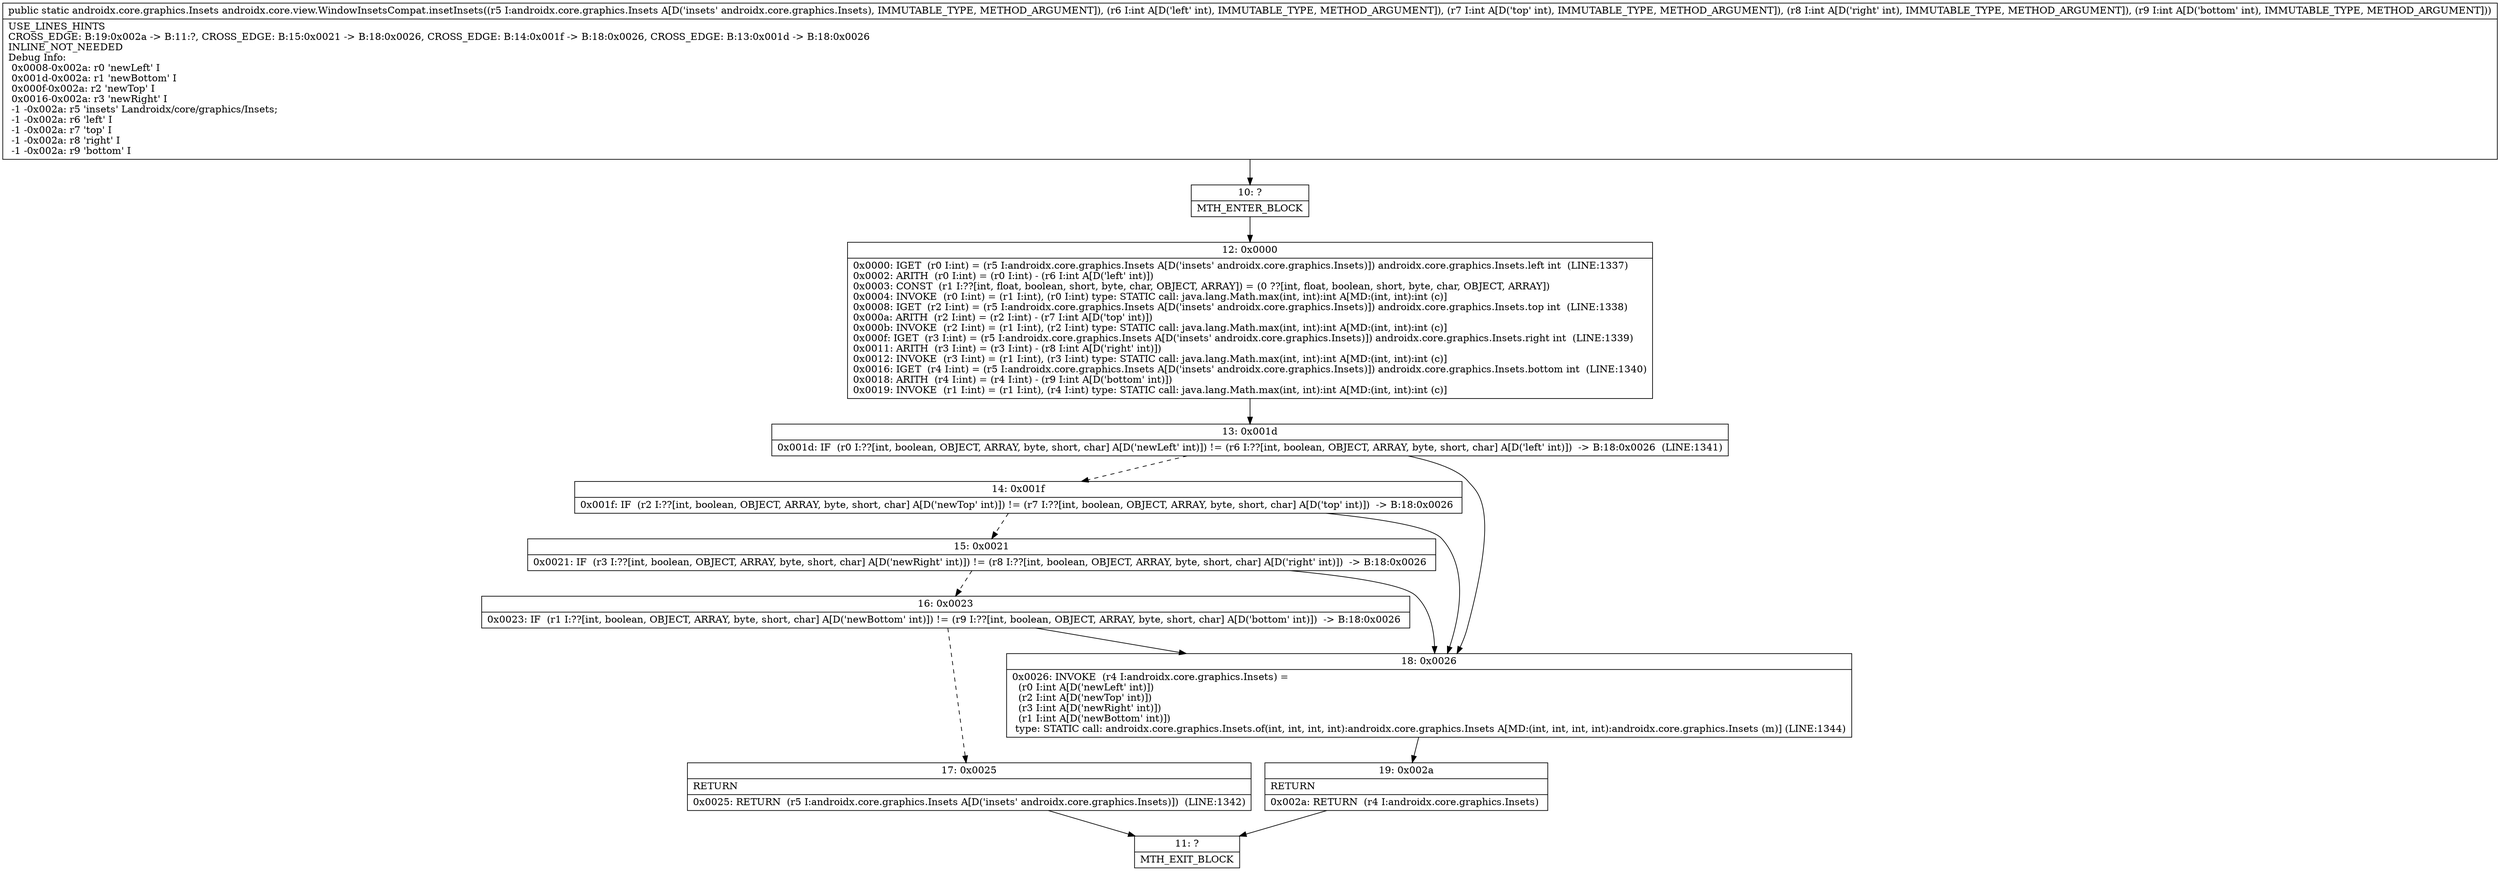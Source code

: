 digraph "CFG forandroidx.core.view.WindowInsetsCompat.insetInsets(Landroidx\/core\/graphics\/Insets;IIII)Landroidx\/core\/graphics\/Insets;" {
Node_10 [shape=record,label="{10\:\ ?|MTH_ENTER_BLOCK\l}"];
Node_12 [shape=record,label="{12\:\ 0x0000|0x0000: IGET  (r0 I:int) = (r5 I:androidx.core.graphics.Insets A[D('insets' androidx.core.graphics.Insets)]) androidx.core.graphics.Insets.left int  (LINE:1337)\l0x0002: ARITH  (r0 I:int) = (r0 I:int) \- (r6 I:int A[D('left' int)]) \l0x0003: CONST  (r1 I:??[int, float, boolean, short, byte, char, OBJECT, ARRAY]) = (0 ??[int, float, boolean, short, byte, char, OBJECT, ARRAY]) \l0x0004: INVOKE  (r0 I:int) = (r1 I:int), (r0 I:int) type: STATIC call: java.lang.Math.max(int, int):int A[MD:(int, int):int (c)]\l0x0008: IGET  (r2 I:int) = (r5 I:androidx.core.graphics.Insets A[D('insets' androidx.core.graphics.Insets)]) androidx.core.graphics.Insets.top int  (LINE:1338)\l0x000a: ARITH  (r2 I:int) = (r2 I:int) \- (r7 I:int A[D('top' int)]) \l0x000b: INVOKE  (r2 I:int) = (r1 I:int), (r2 I:int) type: STATIC call: java.lang.Math.max(int, int):int A[MD:(int, int):int (c)]\l0x000f: IGET  (r3 I:int) = (r5 I:androidx.core.graphics.Insets A[D('insets' androidx.core.graphics.Insets)]) androidx.core.graphics.Insets.right int  (LINE:1339)\l0x0011: ARITH  (r3 I:int) = (r3 I:int) \- (r8 I:int A[D('right' int)]) \l0x0012: INVOKE  (r3 I:int) = (r1 I:int), (r3 I:int) type: STATIC call: java.lang.Math.max(int, int):int A[MD:(int, int):int (c)]\l0x0016: IGET  (r4 I:int) = (r5 I:androidx.core.graphics.Insets A[D('insets' androidx.core.graphics.Insets)]) androidx.core.graphics.Insets.bottom int  (LINE:1340)\l0x0018: ARITH  (r4 I:int) = (r4 I:int) \- (r9 I:int A[D('bottom' int)]) \l0x0019: INVOKE  (r1 I:int) = (r1 I:int), (r4 I:int) type: STATIC call: java.lang.Math.max(int, int):int A[MD:(int, int):int (c)]\l}"];
Node_13 [shape=record,label="{13\:\ 0x001d|0x001d: IF  (r0 I:??[int, boolean, OBJECT, ARRAY, byte, short, char] A[D('newLeft' int)]) != (r6 I:??[int, boolean, OBJECT, ARRAY, byte, short, char] A[D('left' int)])  \-\> B:18:0x0026  (LINE:1341)\l}"];
Node_14 [shape=record,label="{14\:\ 0x001f|0x001f: IF  (r2 I:??[int, boolean, OBJECT, ARRAY, byte, short, char] A[D('newTop' int)]) != (r7 I:??[int, boolean, OBJECT, ARRAY, byte, short, char] A[D('top' int)])  \-\> B:18:0x0026 \l}"];
Node_15 [shape=record,label="{15\:\ 0x0021|0x0021: IF  (r3 I:??[int, boolean, OBJECT, ARRAY, byte, short, char] A[D('newRight' int)]) != (r8 I:??[int, boolean, OBJECT, ARRAY, byte, short, char] A[D('right' int)])  \-\> B:18:0x0026 \l}"];
Node_16 [shape=record,label="{16\:\ 0x0023|0x0023: IF  (r1 I:??[int, boolean, OBJECT, ARRAY, byte, short, char] A[D('newBottom' int)]) != (r9 I:??[int, boolean, OBJECT, ARRAY, byte, short, char] A[D('bottom' int)])  \-\> B:18:0x0026 \l}"];
Node_17 [shape=record,label="{17\:\ 0x0025|RETURN\l|0x0025: RETURN  (r5 I:androidx.core.graphics.Insets A[D('insets' androidx.core.graphics.Insets)])  (LINE:1342)\l}"];
Node_11 [shape=record,label="{11\:\ ?|MTH_EXIT_BLOCK\l}"];
Node_18 [shape=record,label="{18\:\ 0x0026|0x0026: INVOKE  (r4 I:androidx.core.graphics.Insets) = \l  (r0 I:int A[D('newLeft' int)])\l  (r2 I:int A[D('newTop' int)])\l  (r3 I:int A[D('newRight' int)])\l  (r1 I:int A[D('newBottom' int)])\l type: STATIC call: androidx.core.graphics.Insets.of(int, int, int, int):androidx.core.graphics.Insets A[MD:(int, int, int, int):androidx.core.graphics.Insets (m)] (LINE:1344)\l}"];
Node_19 [shape=record,label="{19\:\ 0x002a|RETURN\l|0x002a: RETURN  (r4 I:androidx.core.graphics.Insets) \l}"];
MethodNode[shape=record,label="{public static androidx.core.graphics.Insets androidx.core.view.WindowInsetsCompat.insetInsets((r5 I:androidx.core.graphics.Insets A[D('insets' androidx.core.graphics.Insets), IMMUTABLE_TYPE, METHOD_ARGUMENT]), (r6 I:int A[D('left' int), IMMUTABLE_TYPE, METHOD_ARGUMENT]), (r7 I:int A[D('top' int), IMMUTABLE_TYPE, METHOD_ARGUMENT]), (r8 I:int A[D('right' int), IMMUTABLE_TYPE, METHOD_ARGUMENT]), (r9 I:int A[D('bottom' int), IMMUTABLE_TYPE, METHOD_ARGUMENT]))  | USE_LINES_HINTS\lCROSS_EDGE: B:19:0x002a \-\> B:11:?, CROSS_EDGE: B:15:0x0021 \-\> B:18:0x0026, CROSS_EDGE: B:14:0x001f \-\> B:18:0x0026, CROSS_EDGE: B:13:0x001d \-\> B:18:0x0026\lINLINE_NOT_NEEDED\lDebug Info:\l  0x0008\-0x002a: r0 'newLeft' I\l  0x001d\-0x002a: r1 'newBottom' I\l  0x000f\-0x002a: r2 'newTop' I\l  0x0016\-0x002a: r3 'newRight' I\l  \-1 \-0x002a: r5 'insets' Landroidx\/core\/graphics\/Insets;\l  \-1 \-0x002a: r6 'left' I\l  \-1 \-0x002a: r7 'top' I\l  \-1 \-0x002a: r8 'right' I\l  \-1 \-0x002a: r9 'bottom' I\l}"];
MethodNode -> Node_10;Node_10 -> Node_12;
Node_12 -> Node_13;
Node_13 -> Node_14[style=dashed];
Node_13 -> Node_18;
Node_14 -> Node_15[style=dashed];
Node_14 -> Node_18;
Node_15 -> Node_16[style=dashed];
Node_15 -> Node_18;
Node_16 -> Node_17[style=dashed];
Node_16 -> Node_18;
Node_17 -> Node_11;
Node_18 -> Node_19;
Node_19 -> Node_11;
}

